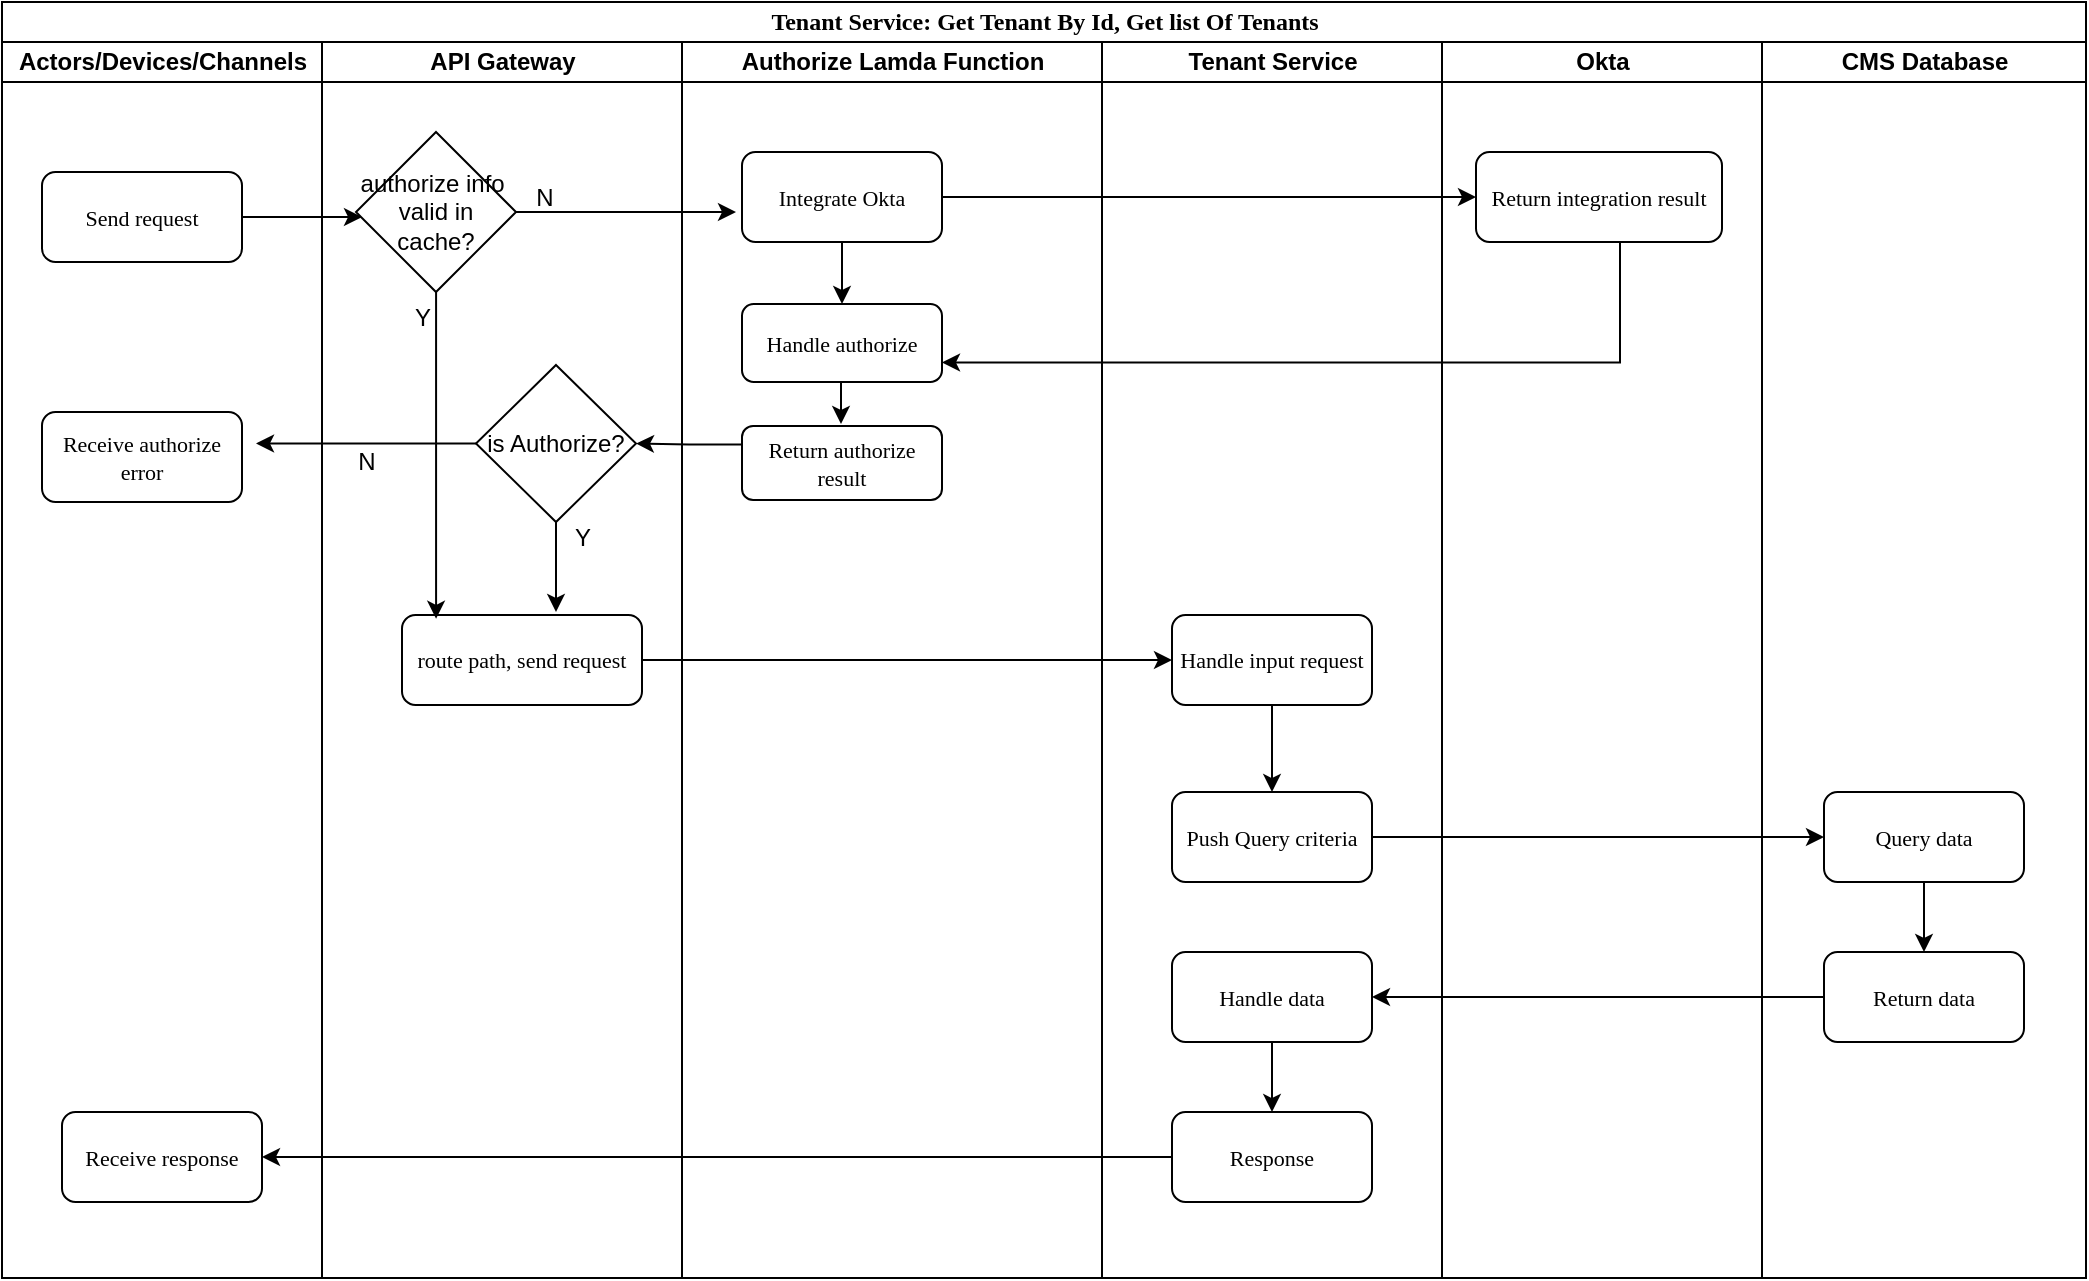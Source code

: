 <mxfile version="22.1.4" type="github">
  <diagram name="Page-1" id="_epDmQ7DwJANLle-jRv4">
    <mxGraphModel dx="1235" dy="615" grid="1" gridSize="10" guides="1" tooltips="1" connect="1" arrows="1" fold="1" page="1" pageScale="1" pageWidth="850" pageHeight="1100" math="0" shadow="0">
      <root>
        <mxCell id="0" />
        <mxCell id="1" parent="0" />
        <mxCell id="6xLyYXpJQIAbNho7niZt-1" value="&lt;font style=&quot;font-size: 12px;&quot;&gt;Tenant Service: Get Tenant By Id, Get list Of Tenants&lt;/font&gt;" style="swimlane;html=1;childLayout=stackLayout;startSize=20;rounded=0;shadow=0;labelBackgroundColor=none;strokeWidth=1;fontFamily=Verdana;fontSize=8;align=center;" vertex="1" parent="1">
          <mxGeometry x="33" y="65" width="1042" height="638" as="geometry" />
        </mxCell>
        <mxCell id="6xLyYXpJQIAbNho7niZt-2" value="Actors/Devices/Channels" style="swimlane;html=1;startSize=20;" vertex="1" parent="6xLyYXpJQIAbNho7niZt-1">
          <mxGeometry y="20" width="160" height="618" as="geometry" />
        </mxCell>
        <mxCell id="6xLyYXpJQIAbNho7niZt-3" style="edgeStyle=orthogonalEdgeStyle;rounded=0;orthogonalLoop=1;jettySize=auto;html=1;" edge="1" parent="6xLyYXpJQIAbNho7niZt-2" source="6xLyYXpJQIAbNho7niZt-4">
          <mxGeometry relative="1" as="geometry">
            <mxPoint x="180" y="87.5" as="targetPoint" />
          </mxGeometry>
        </mxCell>
        <mxCell id="6xLyYXpJQIAbNho7niZt-4" value="&lt;font style=&quot;font-size: 11px;&quot;&gt;Send request&lt;/font&gt;" style="rounded=1;whiteSpace=wrap;html=1;shadow=0;labelBackgroundColor=none;strokeWidth=1;fontFamily=Verdana;fontSize=8;align=center;" vertex="1" parent="6xLyYXpJQIAbNho7niZt-2">
          <mxGeometry x="20" y="65" width="100" height="45" as="geometry" />
        </mxCell>
        <mxCell id="6xLyYXpJQIAbNho7niZt-5" value="&lt;span style=&quot;font-size: 11px;&quot;&gt;Receive authorize error&lt;/span&gt;" style="rounded=1;whiteSpace=wrap;html=1;shadow=0;labelBackgroundColor=none;strokeWidth=1;fontFamily=Verdana;fontSize=8;align=center;" vertex="1" parent="6xLyYXpJQIAbNho7niZt-2">
          <mxGeometry x="20" y="185" width="100" height="45" as="geometry" />
        </mxCell>
        <mxCell id="6xLyYXpJQIAbNho7niZt-6" value="&lt;font style=&quot;font-size: 11px;&quot;&gt;Receive response&lt;/font&gt;" style="rounded=1;whiteSpace=wrap;html=1;shadow=0;labelBackgroundColor=none;strokeWidth=1;fontFamily=Verdana;fontSize=8;align=center;" vertex="1" parent="6xLyYXpJQIAbNho7niZt-2">
          <mxGeometry x="30" y="535" width="100" height="45" as="geometry" />
        </mxCell>
        <mxCell id="6xLyYXpJQIAbNho7niZt-7" value="API Gateway" style="swimlane;html=1;startSize=20;" vertex="1" parent="6xLyYXpJQIAbNho7niZt-1">
          <mxGeometry x="160" y="20" width="180" height="618" as="geometry" />
        </mxCell>
        <mxCell id="6xLyYXpJQIAbNho7niZt-8" style="edgeStyle=orthogonalEdgeStyle;rounded=0;orthogonalLoop=1;jettySize=auto;html=1;" edge="1" parent="6xLyYXpJQIAbNho7niZt-7" source="6xLyYXpJQIAbNho7niZt-9">
          <mxGeometry relative="1" as="geometry">
            <mxPoint x="207" y="85" as="targetPoint" />
          </mxGeometry>
        </mxCell>
        <mxCell id="6xLyYXpJQIAbNho7niZt-9" value="authorize info&amp;nbsp; valid in cache?" style="rhombus;whiteSpace=wrap;html=1;" vertex="1" parent="6xLyYXpJQIAbNho7niZt-7">
          <mxGeometry x="17" y="45" width="80" height="80" as="geometry" />
        </mxCell>
        <mxCell id="6xLyYXpJQIAbNho7niZt-10" value="&lt;font style=&quot;font-size: 11px;&quot;&gt;route path, send request&lt;/font&gt;" style="rounded=1;whiteSpace=wrap;html=1;shadow=0;labelBackgroundColor=none;strokeWidth=1;fontFamily=Verdana;fontSize=8;align=center;" vertex="1" parent="6xLyYXpJQIAbNho7niZt-7">
          <mxGeometry x="40" y="286.5" width="120" height="45" as="geometry" />
        </mxCell>
        <mxCell id="6xLyYXpJQIAbNho7niZt-11" style="edgeStyle=orthogonalEdgeStyle;rounded=0;orthogonalLoop=1;jettySize=auto;html=1;" edge="1" parent="6xLyYXpJQIAbNho7niZt-7" source="6xLyYXpJQIAbNho7niZt-12">
          <mxGeometry relative="1" as="geometry">
            <mxPoint x="-33" y="200.75" as="targetPoint" />
          </mxGeometry>
        </mxCell>
        <mxCell id="6xLyYXpJQIAbNho7niZt-12" value="is Authorize?" style="rhombus;whiteSpace=wrap;html=1;" vertex="1" parent="6xLyYXpJQIAbNho7niZt-7">
          <mxGeometry x="77" y="161.5" width="80" height="78.5" as="geometry" />
        </mxCell>
        <mxCell id="6xLyYXpJQIAbNho7niZt-13" value="N" style="text;html=1;align=center;verticalAlign=middle;resizable=0;points=[];autosize=1;strokeColor=none;fillColor=none;" vertex="1" parent="6xLyYXpJQIAbNho7niZt-7">
          <mxGeometry x="97" y="65" width="27" height="26" as="geometry" />
        </mxCell>
        <mxCell id="6xLyYXpJQIAbNho7niZt-14" value="Y" style="text;html=1;align=center;verticalAlign=middle;resizable=0;points=[];autosize=1;strokeColor=none;fillColor=none;" vertex="1" parent="6xLyYXpJQIAbNho7niZt-7">
          <mxGeometry x="117" y="235" width="26" height="26" as="geometry" />
        </mxCell>
        <mxCell id="6xLyYXpJQIAbNho7niZt-15" style="edgeStyle=orthogonalEdgeStyle;rounded=0;orthogonalLoop=1;jettySize=auto;html=1;" edge="1" parent="6xLyYXpJQIAbNho7niZt-7" source="6xLyYXpJQIAbNho7niZt-12">
          <mxGeometry relative="1" as="geometry">
            <mxPoint x="117" y="285" as="targetPoint" />
          </mxGeometry>
        </mxCell>
        <mxCell id="6xLyYXpJQIAbNho7niZt-16" value="Y" style="text;html=1;align=center;verticalAlign=middle;resizable=0;points=[];autosize=1;strokeColor=none;fillColor=none;" vertex="1" parent="6xLyYXpJQIAbNho7niZt-7">
          <mxGeometry x="37" y="125" width="26" height="26" as="geometry" />
        </mxCell>
        <mxCell id="6xLyYXpJQIAbNho7niZt-17" style="edgeStyle=orthogonalEdgeStyle;rounded=0;orthogonalLoop=1;jettySize=auto;html=1;entryX=0.142;entryY=0.042;entryDx=0;entryDy=0;entryPerimeter=0;" edge="1" parent="6xLyYXpJQIAbNho7niZt-7" source="6xLyYXpJQIAbNho7niZt-9" target="6xLyYXpJQIAbNho7niZt-10">
          <mxGeometry relative="1" as="geometry" />
        </mxCell>
        <mxCell id="6xLyYXpJQIAbNho7niZt-18" value="N" style="text;html=1;align=center;verticalAlign=middle;resizable=0;points=[];autosize=1;strokeColor=none;fillColor=none;" vertex="1" parent="6xLyYXpJQIAbNho7niZt-7">
          <mxGeometry x="7" y="195" width="30" height="30" as="geometry" />
        </mxCell>
        <mxCell id="6xLyYXpJQIAbNho7niZt-19" value="Authorize Lamda Function" style="swimlane;html=1;startSize=20;" vertex="1" parent="6xLyYXpJQIAbNho7niZt-1">
          <mxGeometry x="340" y="20" width="210" height="618" as="geometry" />
        </mxCell>
        <mxCell id="6xLyYXpJQIAbNho7niZt-20" style="edgeStyle=orthogonalEdgeStyle;rounded=0;orthogonalLoop=1;jettySize=auto;html=1;entryX=0.5;entryY=0;entryDx=0;entryDy=0;" edge="1" parent="6xLyYXpJQIAbNho7niZt-19" source="6xLyYXpJQIAbNho7niZt-21" target="6xLyYXpJQIAbNho7niZt-22">
          <mxGeometry relative="1" as="geometry" />
        </mxCell>
        <mxCell id="6xLyYXpJQIAbNho7niZt-21" value="&lt;span style=&quot;font-size: 11px;&quot;&gt;Integrate Okta&lt;/span&gt;" style="rounded=1;whiteSpace=wrap;html=1;shadow=0;labelBackgroundColor=none;strokeWidth=1;fontFamily=Verdana;fontSize=8;align=center;" vertex="1" parent="6xLyYXpJQIAbNho7niZt-19">
          <mxGeometry x="30" y="55" width="100" height="45" as="geometry" />
        </mxCell>
        <mxCell id="6xLyYXpJQIAbNho7niZt-22" value="&lt;span style=&quot;font-size: 11px;&quot;&gt;Handle authorize&lt;/span&gt;" style="rounded=1;whiteSpace=wrap;html=1;shadow=0;labelBackgroundColor=none;strokeWidth=1;fontFamily=Verdana;fontSize=8;align=center;" vertex="1" parent="6xLyYXpJQIAbNho7niZt-19">
          <mxGeometry x="30" y="131" width="100" height="39" as="geometry" />
        </mxCell>
        <mxCell id="6xLyYXpJQIAbNho7niZt-23" value="&lt;span style=&quot;font-size: 11px;&quot;&gt;Return authorize result&lt;/span&gt;" style="rounded=1;whiteSpace=wrap;html=1;shadow=0;labelBackgroundColor=none;strokeWidth=1;fontFamily=Verdana;fontSize=8;align=center;" vertex="1" parent="6xLyYXpJQIAbNho7niZt-19">
          <mxGeometry x="30" y="192" width="100" height="37" as="geometry" />
        </mxCell>
        <mxCell id="6xLyYXpJQIAbNho7niZt-24" style="edgeStyle=orthogonalEdgeStyle;rounded=0;orthogonalLoop=1;jettySize=auto;html=1;entryX=0.5;entryY=0;entryDx=0;entryDy=0;" edge="1" parent="6xLyYXpJQIAbNho7niZt-19">
          <mxGeometry relative="1" as="geometry">
            <mxPoint x="79.5" y="170" as="sourcePoint" />
            <mxPoint x="79.5" y="191" as="targetPoint" />
          </mxGeometry>
        </mxCell>
        <mxCell id="6xLyYXpJQIAbNho7niZt-25" value="Tenant Service" style="swimlane;html=1;startSize=20;" vertex="1" parent="6xLyYXpJQIAbNho7niZt-1">
          <mxGeometry x="550" y="20" width="170" height="618" as="geometry" />
        </mxCell>
        <mxCell id="6xLyYXpJQIAbNho7niZt-26" style="edgeStyle=orthogonalEdgeStyle;rounded=0;orthogonalLoop=1;jettySize=auto;html=1;" edge="1" parent="6xLyYXpJQIAbNho7niZt-25" source="6xLyYXpJQIAbNho7niZt-27" target="6xLyYXpJQIAbNho7niZt-28">
          <mxGeometry relative="1" as="geometry" />
        </mxCell>
        <mxCell id="6xLyYXpJQIAbNho7niZt-27" value="&lt;font style=&quot;font-size: 11px;&quot;&gt;Handle input request&lt;/font&gt;" style="rounded=1;whiteSpace=wrap;html=1;shadow=0;labelBackgroundColor=none;strokeWidth=1;fontFamily=Verdana;fontSize=8;align=center;" vertex="1" parent="6xLyYXpJQIAbNho7niZt-25">
          <mxGeometry x="35" y="286.5" width="100" height="45" as="geometry" />
        </mxCell>
        <mxCell id="6xLyYXpJQIAbNho7niZt-28" value="&lt;font style=&quot;font-size: 11px;&quot;&gt;Push Query criteria&lt;/font&gt;" style="rounded=1;whiteSpace=wrap;html=1;shadow=0;labelBackgroundColor=none;strokeWidth=1;fontFamily=Verdana;fontSize=8;align=center;" vertex="1" parent="6xLyYXpJQIAbNho7niZt-25">
          <mxGeometry x="35" y="375" width="100" height="45" as="geometry" />
        </mxCell>
        <mxCell id="6xLyYXpJQIAbNho7niZt-29" style="edgeStyle=orthogonalEdgeStyle;rounded=0;orthogonalLoop=1;jettySize=auto;html=1;entryX=0.5;entryY=0;entryDx=0;entryDy=0;" edge="1" parent="6xLyYXpJQIAbNho7niZt-25" source="6xLyYXpJQIAbNho7niZt-30" target="6xLyYXpJQIAbNho7niZt-31">
          <mxGeometry relative="1" as="geometry" />
        </mxCell>
        <mxCell id="6xLyYXpJQIAbNho7niZt-30" value="&lt;font style=&quot;font-size: 11px;&quot;&gt;Handle data&lt;/font&gt;" style="rounded=1;whiteSpace=wrap;html=1;shadow=0;labelBackgroundColor=none;strokeWidth=1;fontFamily=Verdana;fontSize=8;align=center;" vertex="1" parent="6xLyYXpJQIAbNho7niZt-25">
          <mxGeometry x="35" y="455" width="100" height="45" as="geometry" />
        </mxCell>
        <mxCell id="6xLyYXpJQIAbNho7niZt-31" value="&lt;font style=&quot;font-size: 11px;&quot;&gt;Response&lt;/font&gt;" style="rounded=1;whiteSpace=wrap;html=1;shadow=0;labelBackgroundColor=none;strokeWidth=1;fontFamily=Verdana;fontSize=8;align=center;" vertex="1" parent="6xLyYXpJQIAbNho7niZt-25">
          <mxGeometry x="35" y="535" width="100" height="45" as="geometry" />
        </mxCell>
        <mxCell id="6xLyYXpJQIAbNho7niZt-32" value="Okta" style="swimlane;html=1;startSize=20;" vertex="1" parent="6xLyYXpJQIAbNho7niZt-1">
          <mxGeometry x="720" y="20" width="160" height="618" as="geometry" />
        </mxCell>
        <mxCell id="6xLyYXpJQIAbNho7niZt-33" value="&lt;span style=&quot;font-size: 11px;&quot;&gt;Return integration result&lt;/span&gt;" style="rounded=1;whiteSpace=wrap;html=1;shadow=0;labelBackgroundColor=none;strokeWidth=1;fontFamily=Verdana;fontSize=8;align=center;" vertex="1" parent="6xLyYXpJQIAbNho7niZt-32">
          <mxGeometry x="17" y="55" width="123" height="45" as="geometry" />
        </mxCell>
        <mxCell id="6xLyYXpJQIAbNho7niZt-34" style="edgeStyle=orthogonalEdgeStyle;rounded=0;orthogonalLoop=1;jettySize=auto;html=1;entryX=1;entryY=0.5;entryDx=0;entryDy=0;exitX=0;exitY=0.25;exitDx=0;exitDy=0;" edge="1" parent="6xLyYXpJQIAbNho7niZt-1" source="6xLyYXpJQIAbNho7niZt-23" target="6xLyYXpJQIAbNho7niZt-12">
          <mxGeometry relative="1" as="geometry" />
        </mxCell>
        <mxCell id="6xLyYXpJQIAbNho7niZt-35" style="edgeStyle=orthogonalEdgeStyle;rounded=0;orthogonalLoop=1;jettySize=auto;html=1;entryX=0;entryY=0.5;entryDx=0;entryDy=0;" edge="1" parent="6xLyYXpJQIAbNho7niZt-1" source="6xLyYXpJQIAbNho7niZt-10" target="6xLyYXpJQIAbNho7niZt-27">
          <mxGeometry relative="1" as="geometry">
            <mxPoint x="560" y="302.5" as="targetPoint" />
          </mxGeometry>
        </mxCell>
        <mxCell id="6xLyYXpJQIAbNho7niZt-36" value="CMS Database" style="swimlane;html=1;startSize=20;" vertex="1" parent="6xLyYXpJQIAbNho7niZt-1">
          <mxGeometry x="880" y="20" width="162" height="618" as="geometry" />
        </mxCell>
        <mxCell id="6xLyYXpJQIAbNho7niZt-37" style="edgeStyle=orthogonalEdgeStyle;rounded=0;orthogonalLoop=1;jettySize=auto;html=1;" edge="1" parent="6xLyYXpJQIAbNho7niZt-36" source="6xLyYXpJQIAbNho7niZt-38" target="6xLyYXpJQIAbNho7niZt-39">
          <mxGeometry relative="1" as="geometry" />
        </mxCell>
        <mxCell id="6xLyYXpJQIAbNho7niZt-38" value="&lt;font style=&quot;font-size: 11px;&quot;&gt;Query data&lt;/font&gt;" style="rounded=1;whiteSpace=wrap;html=1;shadow=0;labelBackgroundColor=none;strokeWidth=1;fontFamily=Verdana;fontSize=8;align=center;" vertex="1" parent="6xLyYXpJQIAbNho7niZt-36">
          <mxGeometry x="31" y="375" width="100" height="45" as="geometry" />
        </mxCell>
        <mxCell id="6xLyYXpJQIAbNho7niZt-39" value="&lt;font style=&quot;font-size: 11px;&quot;&gt;Return data&lt;/font&gt;" style="rounded=1;whiteSpace=wrap;html=1;shadow=0;labelBackgroundColor=none;strokeWidth=1;fontFamily=Verdana;fontSize=8;align=center;" vertex="1" parent="6xLyYXpJQIAbNho7niZt-36">
          <mxGeometry x="31" y="455" width="100" height="45" as="geometry" />
        </mxCell>
        <mxCell id="6xLyYXpJQIAbNho7niZt-40" style="edgeStyle=orthogonalEdgeStyle;rounded=0;orthogonalLoop=1;jettySize=auto;html=1;" edge="1" parent="6xLyYXpJQIAbNho7niZt-1" source="6xLyYXpJQIAbNho7niZt-21" target="6xLyYXpJQIAbNho7niZt-33">
          <mxGeometry relative="1" as="geometry" />
        </mxCell>
        <mxCell id="6xLyYXpJQIAbNho7niZt-41" style="edgeStyle=orthogonalEdgeStyle;rounded=0;orthogonalLoop=1;jettySize=auto;html=1;entryX=1;entryY=0.75;entryDx=0;entryDy=0;" edge="1" parent="6xLyYXpJQIAbNho7niZt-1" source="6xLyYXpJQIAbNho7niZt-33" target="6xLyYXpJQIAbNho7niZt-22">
          <mxGeometry relative="1" as="geometry">
            <Array as="points">
              <mxPoint x="809" y="180" />
            </Array>
          </mxGeometry>
        </mxCell>
        <mxCell id="6xLyYXpJQIAbNho7niZt-42" style="edgeStyle=orthogonalEdgeStyle;rounded=0;orthogonalLoop=1;jettySize=auto;html=1;" edge="1" parent="6xLyYXpJQIAbNho7niZt-1" source="6xLyYXpJQIAbNho7niZt-28" target="6xLyYXpJQIAbNho7niZt-38">
          <mxGeometry relative="1" as="geometry" />
        </mxCell>
        <mxCell id="6xLyYXpJQIAbNho7niZt-43" style="edgeStyle=orthogonalEdgeStyle;rounded=0;orthogonalLoop=1;jettySize=auto;html=1;entryX=1;entryY=0.5;entryDx=0;entryDy=0;" edge="1" parent="6xLyYXpJQIAbNho7niZt-1" source="6xLyYXpJQIAbNho7niZt-39" target="6xLyYXpJQIAbNho7niZt-30">
          <mxGeometry relative="1" as="geometry" />
        </mxCell>
        <mxCell id="6xLyYXpJQIAbNho7niZt-44" style="edgeStyle=orthogonalEdgeStyle;rounded=0;orthogonalLoop=1;jettySize=auto;html=1;entryX=1;entryY=0.5;entryDx=0;entryDy=0;" edge="1" parent="6xLyYXpJQIAbNho7niZt-1" source="6xLyYXpJQIAbNho7niZt-31" target="6xLyYXpJQIAbNho7niZt-6">
          <mxGeometry relative="1" as="geometry" />
        </mxCell>
      </root>
    </mxGraphModel>
  </diagram>
</mxfile>
